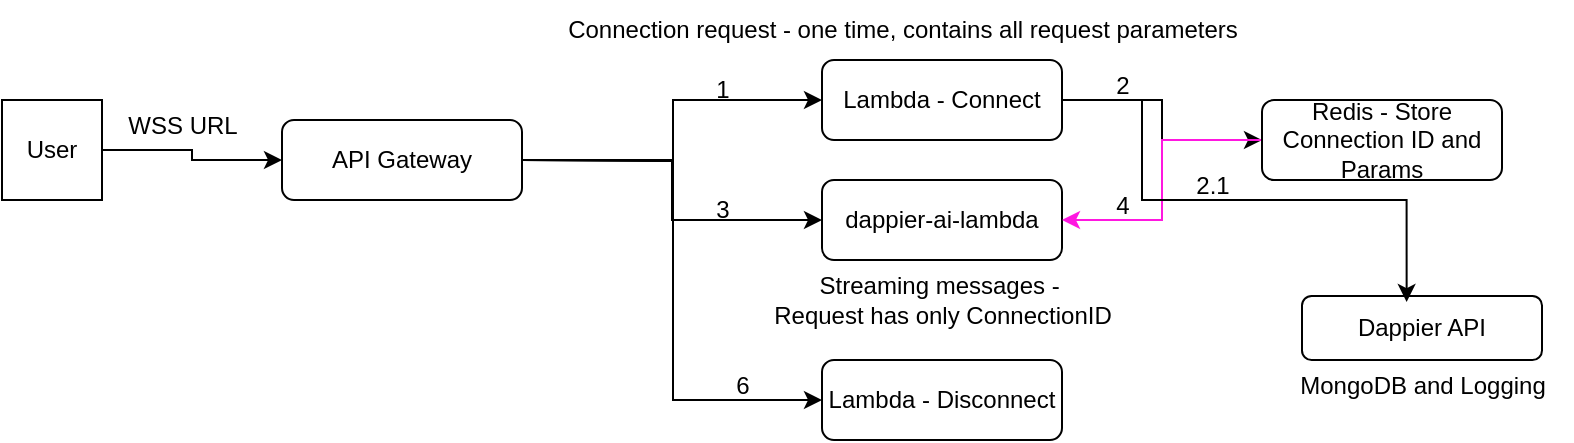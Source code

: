 <mxfile version="25.0.3">
  <diagram name="Page-1" id="6Mw9IOJvSCJcCOZ4GTFr">
    <mxGraphModel dx="808" dy="445" grid="1" gridSize="10" guides="1" tooltips="1" connect="1" arrows="1" fold="1" page="1" pageScale="1" pageWidth="1600" pageHeight="1200" math="0" shadow="0">
      <root>
        <mxCell id="0" />
        <mxCell id="1" parent="0" />
        <mxCell id="flXZZ3zYYz5a7-yL_w6W-4" style="edgeStyle=orthogonalEdgeStyle;rounded=0;orthogonalLoop=1;jettySize=auto;html=1;entryX=0;entryY=0.5;entryDx=0;entryDy=0;" edge="1" parent="1" target="flXZZ3zYYz5a7-yL_w6W-2">
          <mxGeometry relative="1" as="geometry">
            <mxPoint x="280" y="160" as="sourcePoint" />
          </mxGeometry>
        </mxCell>
        <mxCell id="flXZZ3zYYz5a7-yL_w6W-11" style="edgeStyle=orthogonalEdgeStyle;rounded=0;orthogonalLoop=1;jettySize=auto;html=1;entryX=0;entryY=0.5;entryDx=0;entryDy=0;" edge="1" parent="1" target="flXZZ3zYYz5a7-yL_w6W-10">
          <mxGeometry relative="1" as="geometry">
            <mxPoint x="280" y="160" as="sourcePoint" />
          </mxGeometry>
        </mxCell>
        <mxCell id="flXZZ3zYYz5a7-yL_w6W-18" style="edgeStyle=orthogonalEdgeStyle;rounded=0;orthogonalLoop=1;jettySize=auto;html=1;entryX=0;entryY=0.5;entryDx=0;entryDy=0;" edge="1" parent="1" source="flXZZ3zYYz5a7-yL_w6W-1" target="flXZZ3zYYz5a7-yL_w6W-17">
          <mxGeometry relative="1" as="geometry" />
        </mxCell>
        <mxCell id="flXZZ3zYYz5a7-yL_w6W-1" value="User" style="whiteSpace=wrap;html=1;aspect=fixed;" vertex="1" parent="1">
          <mxGeometry x="20" y="130" width="50" height="50" as="geometry" />
        </mxCell>
        <mxCell id="flXZZ3zYYz5a7-yL_w6W-14" style="edgeStyle=orthogonalEdgeStyle;rounded=0;orthogonalLoop=1;jettySize=auto;html=1;entryX=0;entryY=0.5;entryDx=0;entryDy=0;" edge="1" parent="1" source="flXZZ3zYYz5a7-yL_w6W-2" target="flXZZ3zYYz5a7-yL_w6W-13">
          <mxGeometry relative="1" as="geometry" />
        </mxCell>
        <mxCell id="flXZZ3zYYz5a7-yL_w6W-2" value="Lambda - Connect" style="rounded=1;whiteSpace=wrap;html=1;" vertex="1" parent="1">
          <mxGeometry x="430" y="110" width="120" height="40" as="geometry" />
        </mxCell>
        <mxCell id="flXZZ3zYYz5a7-yL_w6W-3" value="dappier-ai-lambda" style="rounded=1;whiteSpace=wrap;html=1;" vertex="1" parent="1">
          <mxGeometry x="430" y="170" width="120" height="40" as="geometry" />
        </mxCell>
        <mxCell id="flXZZ3zYYz5a7-yL_w6W-5" value="Connection request - one time, contains all request parameters" style="text;html=1;align=center;verticalAlign=middle;resizable=0;points=[];autosize=1;strokeColor=none;fillColor=none;" vertex="1" parent="1">
          <mxGeometry x="290" y="80" width="360" height="30" as="geometry" />
        </mxCell>
        <mxCell id="flXZZ3zYYz5a7-yL_w6W-7" value="Streaming messages -&amp;nbsp;&lt;div&gt;Request has only ConnectionID&lt;/div&gt;" style="text;html=1;align=center;verticalAlign=middle;resizable=0;points=[];autosize=1;strokeColor=none;fillColor=none;" vertex="1" parent="1">
          <mxGeometry x="395" y="210" width="190" height="40" as="geometry" />
        </mxCell>
        <mxCell id="flXZZ3zYYz5a7-yL_w6W-8" value="1" style="text;html=1;align=center;verticalAlign=middle;resizable=0;points=[];autosize=1;strokeColor=none;fillColor=none;" vertex="1" parent="1">
          <mxGeometry x="365" y="110" width="30" height="30" as="geometry" />
        </mxCell>
        <mxCell id="flXZZ3zYYz5a7-yL_w6W-9" value="3" style="text;html=1;align=center;verticalAlign=middle;resizable=0;points=[];autosize=1;strokeColor=none;fillColor=none;" vertex="1" parent="1">
          <mxGeometry x="365" y="170" width="30" height="30" as="geometry" />
        </mxCell>
        <mxCell id="flXZZ3zYYz5a7-yL_w6W-10" value="Lambda - Disconnect" style="rounded=1;whiteSpace=wrap;html=1;" vertex="1" parent="1">
          <mxGeometry x="430" y="260" width="120" height="40" as="geometry" />
        </mxCell>
        <mxCell id="flXZZ3zYYz5a7-yL_w6W-12" value="6" style="text;html=1;align=center;verticalAlign=middle;resizable=0;points=[];autosize=1;strokeColor=none;fillColor=none;" vertex="1" parent="1">
          <mxGeometry x="375" y="258" width="30" height="30" as="geometry" />
        </mxCell>
        <mxCell id="flXZZ3zYYz5a7-yL_w6W-15" style="edgeStyle=orthogonalEdgeStyle;rounded=0;orthogonalLoop=1;jettySize=auto;html=1;entryX=1;entryY=0.5;entryDx=0;entryDy=0;strokeColor=#FF17E0;" edge="1" parent="1" source="flXZZ3zYYz5a7-yL_w6W-13" target="flXZZ3zYYz5a7-yL_w6W-3">
          <mxGeometry relative="1" as="geometry" />
        </mxCell>
        <mxCell id="flXZZ3zYYz5a7-yL_w6W-13" value="Redis - Store Connection ID and Params" style="rounded=1;whiteSpace=wrap;html=1;" vertex="1" parent="1">
          <mxGeometry x="650" y="130" width="120" height="40" as="geometry" />
        </mxCell>
        <mxCell id="flXZZ3zYYz5a7-yL_w6W-16" value="4" style="text;html=1;align=center;verticalAlign=middle;resizable=0;points=[];autosize=1;strokeColor=none;fillColor=none;" vertex="1" parent="1">
          <mxGeometry x="565" y="168" width="30" height="30" as="geometry" />
        </mxCell>
        <mxCell id="flXZZ3zYYz5a7-yL_w6W-21" style="edgeStyle=orthogonalEdgeStyle;rounded=0;orthogonalLoop=1;jettySize=auto;html=1;" edge="1" parent="1" source="flXZZ3zYYz5a7-yL_w6W-17" target="flXZZ3zYYz5a7-yL_w6W-3">
          <mxGeometry relative="1" as="geometry" />
        </mxCell>
        <mxCell id="flXZZ3zYYz5a7-yL_w6W-17" value="API Gateway" style="rounded=1;whiteSpace=wrap;html=1;" vertex="1" parent="1">
          <mxGeometry x="160" y="140" width="120" height="40" as="geometry" />
        </mxCell>
        <mxCell id="flXZZ3zYYz5a7-yL_w6W-19" value="WSS URL" style="text;html=1;align=center;verticalAlign=middle;resizable=0;points=[];autosize=1;strokeColor=none;fillColor=none;" vertex="1" parent="1">
          <mxGeometry x="70" y="128" width="80" height="30" as="geometry" />
        </mxCell>
        <mxCell id="flXZZ3zYYz5a7-yL_w6W-20" value="2" style="text;html=1;align=center;verticalAlign=middle;resizable=0;points=[];autosize=1;strokeColor=none;fillColor=none;" vertex="1" parent="1">
          <mxGeometry x="565" y="108" width="30" height="30" as="geometry" />
        </mxCell>
        <mxCell id="flXZZ3zYYz5a7-yL_w6W-22" value="Dappier API" style="rounded=1;whiteSpace=wrap;html=1;" vertex="1" parent="1">
          <mxGeometry x="670" y="228" width="120" height="32" as="geometry" />
        </mxCell>
        <mxCell id="flXZZ3zYYz5a7-yL_w6W-23" value="MongoDB and Logging" style="text;html=1;align=center;verticalAlign=middle;resizable=0;points=[];autosize=1;strokeColor=none;fillColor=none;" vertex="1" parent="1">
          <mxGeometry x="655" y="258" width="150" height="30" as="geometry" />
        </mxCell>
        <mxCell id="flXZZ3zYYz5a7-yL_w6W-26" style="edgeStyle=orthogonalEdgeStyle;rounded=0;orthogonalLoop=1;jettySize=auto;html=1;entryX=0.436;entryY=0.094;entryDx=0;entryDy=0;entryPerimeter=0;" edge="1" parent="1" source="flXZZ3zYYz5a7-yL_w6W-2" target="flXZZ3zYYz5a7-yL_w6W-22">
          <mxGeometry relative="1" as="geometry">
            <Array as="points">
              <mxPoint x="590" y="130" />
              <mxPoint x="590" y="180" />
              <mxPoint x="722" y="180" />
            </Array>
          </mxGeometry>
        </mxCell>
        <mxCell id="flXZZ3zYYz5a7-yL_w6W-27" value="2.1" style="text;html=1;align=center;verticalAlign=middle;resizable=0;points=[];autosize=1;strokeColor=none;fillColor=none;" vertex="1" parent="1">
          <mxGeometry x="605" y="158" width="40" height="30" as="geometry" />
        </mxCell>
      </root>
    </mxGraphModel>
  </diagram>
</mxfile>
